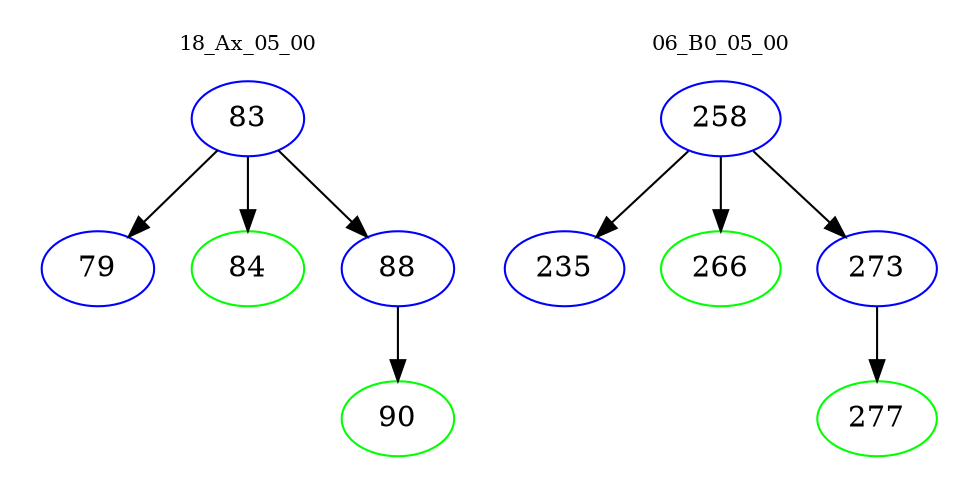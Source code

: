digraph{
subgraph cluster_0 {
color = white
label = "18_Ax_05_00";
fontsize=10;
T0_83 [label="83", color="blue"]
T0_83 -> T0_79 [color="black"]
T0_79 [label="79", color="blue"]
T0_83 -> T0_84 [color="black"]
T0_84 [label="84", color="green"]
T0_83 -> T0_88 [color="black"]
T0_88 [label="88", color="blue"]
T0_88 -> T0_90 [color="black"]
T0_90 [label="90", color="green"]
}
subgraph cluster_1 {
color = white
label = "06_B0_05_00";
fontsize=10;
T1_258 [label="258", color="blue"]
T1_258 -> T1_235 [color="black"]
T1_235 [label="235", color="blue"]
T1_258 -> T1_266 [color="black"]
T1_266 [label="266", color="green"]
T1_258 -> T1_273 [color="black"]
T1_273 [label="273", color="blue"]
T1_273 -> T1_277 [color="black"]
T1_277 [label="277", color="green"]
}
}

